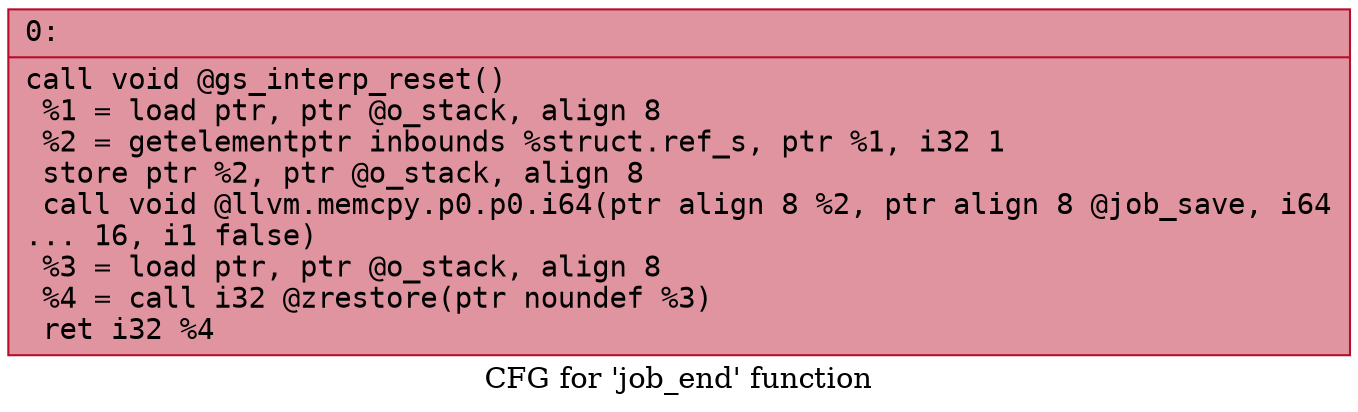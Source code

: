digraph "CFG for 'job_end' function" {
	label="CFG for 'job_end' function";

	Node0x600002c5d450 [shape=record,color="#b70d28ff", style=filled, fillcolor="#b70d2870" fontname="Courier",label="{0:\l|  call void @gs_interp_reset()\l  %1 = load ptr, ptr @o_stack, align 8\l  %2 = getelementptr inbounds %struct.ref_s, ptr %1, i32 1\l  store ptr %2, ptr @o_stack, align 8\l  call void @llvm.memcpy.p0.p0.i64(ptr align 8 %2, ptr align 8 @job_save, i64\l... 16, i1 false)\l  %3 = load ptr, ptr @o_stack, align 8\l  %4 = call i32 @zrestore(ptr noundef %3)\l  ret i32 %4\l}"];
}
